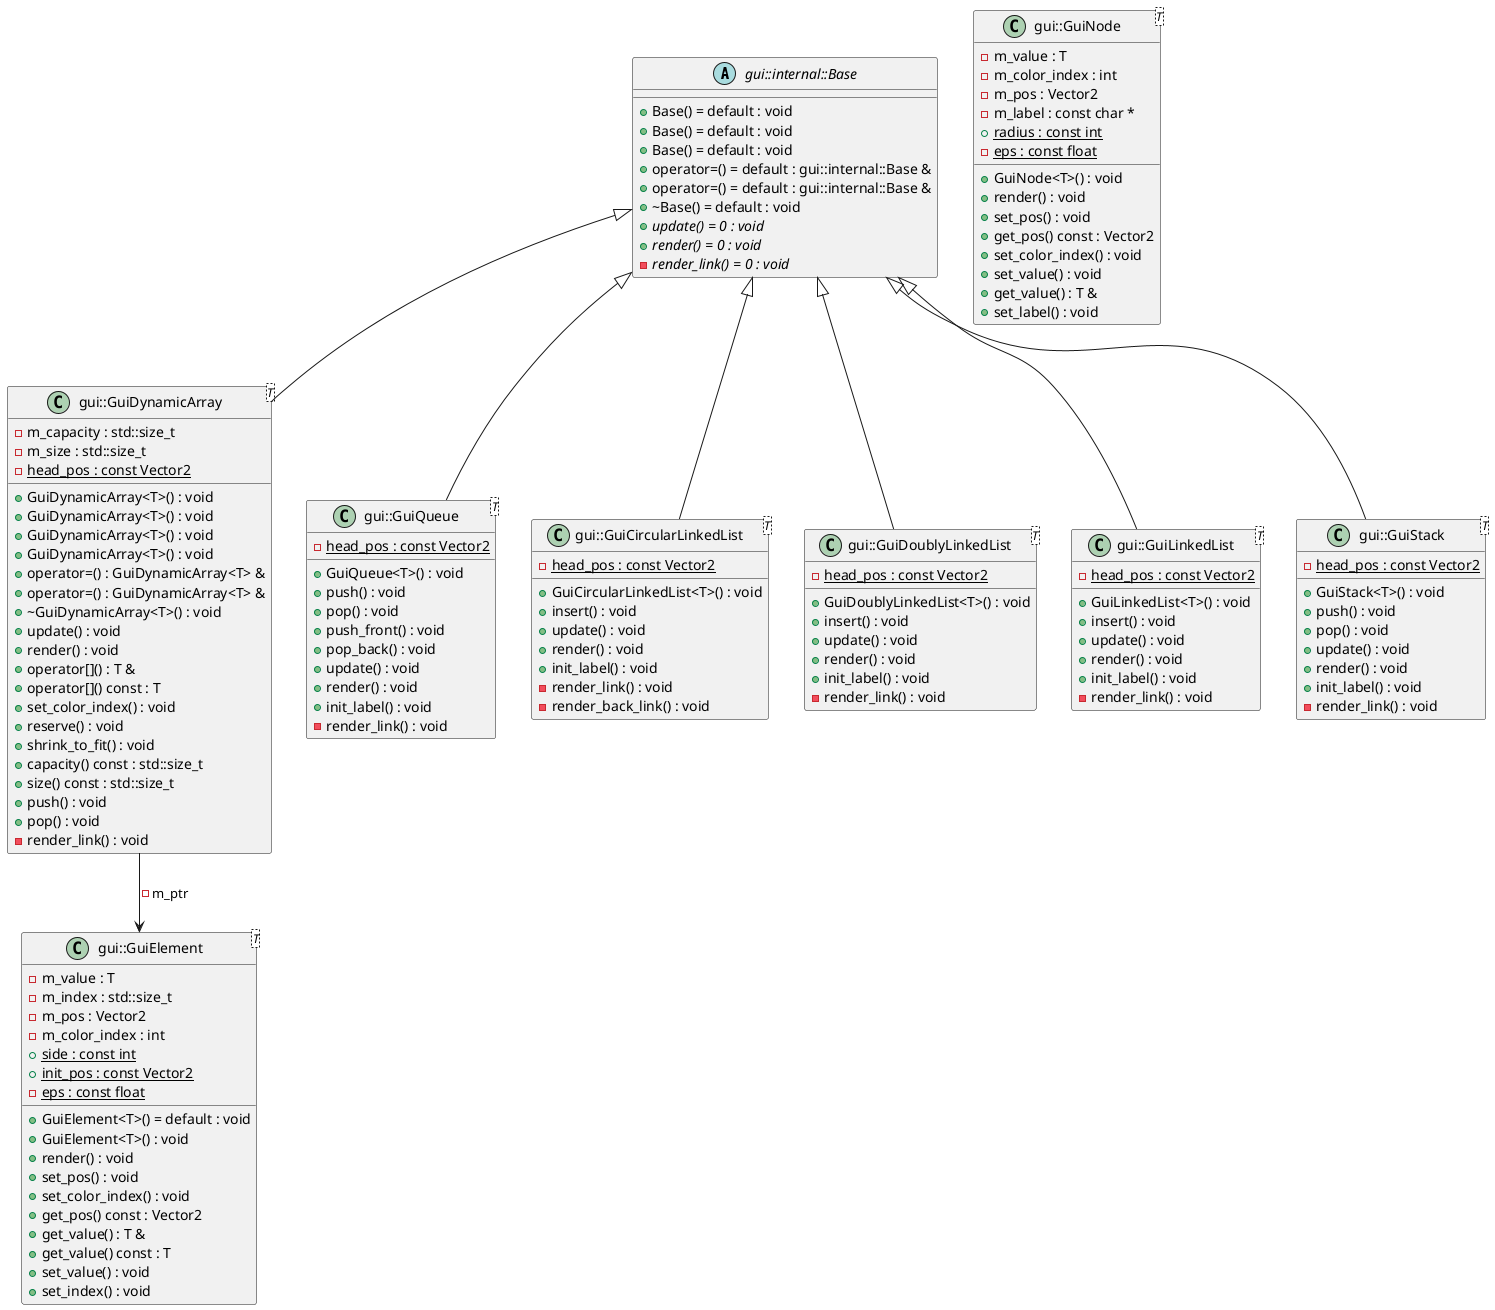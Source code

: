 @startuml
abstract "gui::internal::Base" as C_0000175824954716261305
abstract C_0000175824954716261305 {
+Base() = default : void
+Base() = default : void
+Base() = default : void
+operator=() = default : gui::internal::Base &
+operator=() = default : gui::internal::Base &
+~Base() = default : void
{abstract} +update() = 0 : void
{abstract} +render() = 0 : void
{abstract} -render_link() = 0 : void
}
class "gui::GuiElement<T>" as C_0002044747090333057839
class C_0002044747090333057839 {
+GuiElement<T>() = default : void
+GuiElement<T>() : void
+render() : void
+set_pos() : void
+set_color_index() : void
+get_pos() const : Vector2
+get_value() : T &
+get_value() const : T
+set_value() : void
+set_index() : void
-m_value : T
-m_index : std::size_t
-m_pos : Vector2
-m_color_index : int
{static} +side : const int
{static} +init_pos : const Vector2
{static} -eps : const float
}
class "gui::GuiDynamicArray<T>" as C_0000068279211946526198
class C_0000068279211946526198 {
+GuiDynamicArray<T>() : void
+GuiDynamicArray<T>() : void
+GuiDynamicArray<T>() : void
+GuiDynamicArray<T>() : void
+operator=() : GuiDynamicArray<T> &
+operator=() : GuiDynamicArray<T> &
+~GuiDynamicArray<T>() : void
+update() : void
+render() : void
+operator[]() : T &
+operator[]() const : T
+set_color_index() : void
+reserve() : void
+shrink_to_fit() : void
+capacity() const : std::size_t
+size() const : std::size_t
+push() : void
+pop() : void
-render_link() : void
-m_capacity : std::size_t
-m_size : std::size_t
{static} -head_pos : const Vector2
}
class "gui::GuiNode<T>" as C_0001747959826151301658
class C_0001747959826151301658 {
+GuiNode<T>() : void
+render() : void
+set_pos() : void
+get_pos() const : Vector2
+set_color_index() : void
+set_value() : void
+get_value() : T &
+set_label() : void
-m_value : T
-m_color_index : int
-m_pos : Vector2
-m_label : const char *
{static} +radius : const int
{static} -eps : const float
}
class "gui::GuiQueue<T>" as C_0000537993261370672901
class C_0000537993261370672901 {
+GuiQueue<T>() : void
+push() : void
+pop() : void
+push_front() : void
+pop_back() : void
+update() : void
+render() : void
+init_label() : void
-render_link() : void
{static} -head_pos : const Vector2
}
class "gui::GuiCircularLinkedList<T>" as C_0000636823269603515495
class C_0000636823269603515495 {
+GuiCircularLinkedList<T>() : void
+insert() : void
+update() : void
+render() : void
+init_label() : void
-render_link() : void
-render_back_link() : void
{static} -head_pos : const Vector2
}
class "gui::GuiDoublyLinkedList<T>" as C_0001770119980623113789
class C_0001770119980623113789 {
+GuiDoublyLinkedList<T>() : void
+insert() : void
+update() : void
+render() : void
+init_label() : void
-render_link() : void
{static} -head_pos : const Vector2
}
class "gui::GuiLinkedList<T>" as C_0001460638568713575271
class C_0001460638568713575271 {
+GuiLinkedList<T>() : void
+insert() : void
+update() : void
+render() : void
+init_label() : void
-render_link() : void
{static} -head_pos : const Vector2
}
class "gui::GuiStack<T>" as C_0000012620274388027065
class C_0000012620274388027065 {
+GuiStack<T>() : void
+push() : void
+pop() : void
+update() : void
+render() : void
+init_label() : void
-render_link() : void
{static} -head_pos : const Vector2
}
C_0000068279211946526198 --> C_0002044747090333057839 : -m_ptr
C_0000175824954716261305 <|-- C_0000068279211946526198
C_0000175824954716261305 <|-- C_0000537993261370672901
C_0000175824954716261305 <|-- C_0000636823269603515495
C_0000175824954716261305 <|-- C_0001770119980623113789
C_0000175824954716261305 <|-- C_0001460638568713575271
C_0000175824954716261305 <|-- C_0000012620274388027065

'Generated with clang-uml, version 0.3.4
'LLVM version Ubuntu clang version 15.0.7
@enduml
